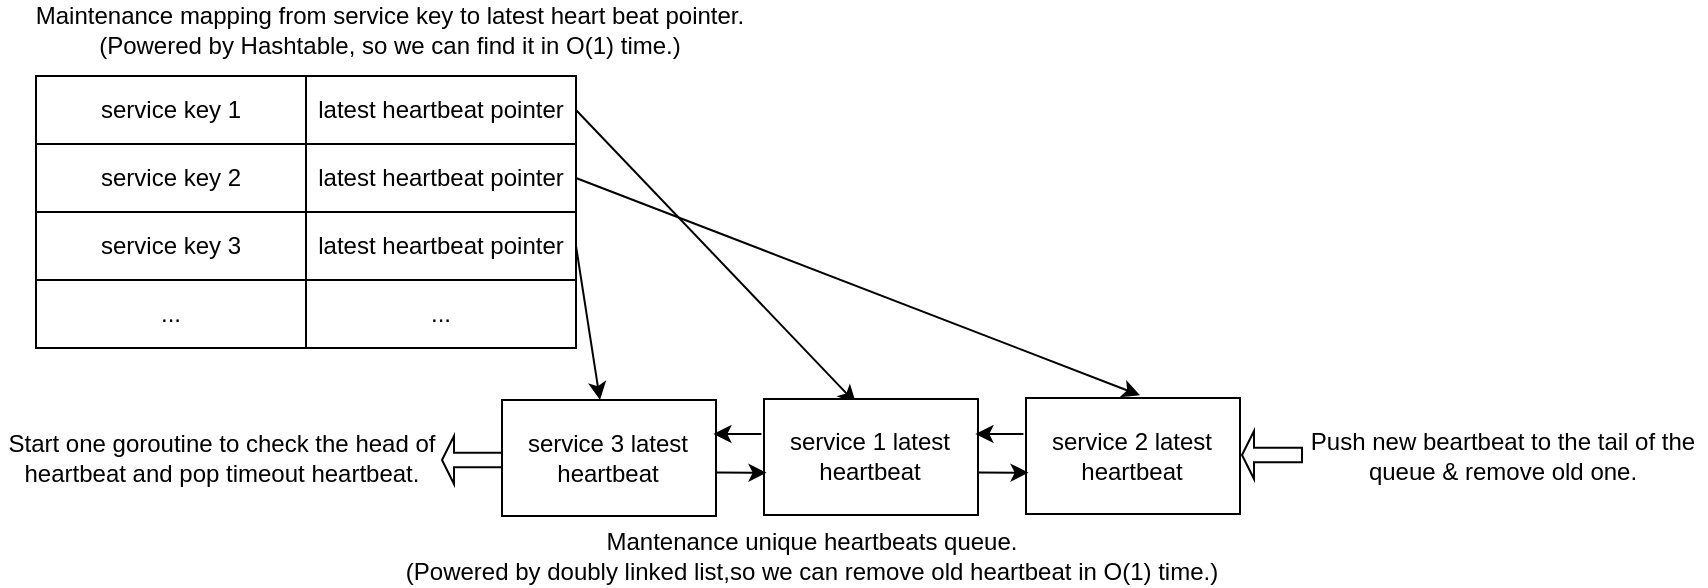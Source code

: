 <mxfile>
    <diagram id="SmKWZeOlkfU7Dyu4ne95" name="Page-1">
        <mxGraphModel dx="820" dy="1019" grid="1" gridSize="10" guides="1" tooltips="1" connect="1" arrows="1" fold="1" page="1" pageScale="1" pageWidth="827" pageHeight="1169" math="0" shadow="0">
            <root>
                <mxCell id="0"/>
                <mxCell id="1" parent="0"/>
                <mxCell id="27" value="Maintenance mapping from service key to latest heart beat pointer. &lt;br&gt;(Powered by Hashtable, so we can find it in O(1) time.)" style="text;html=1;strokeColor=none;fillColor=none;align=center;verticalAlign=middle;whiteSpace=wrap;rounded=0;" parent="1" vertex="1">
                    <mxGeometry x="19" y="292" width="390" height="30" as="geometry"/>
                </mxCell>
                <mxCell id="28" value="Mantenance unique heartbeats queue.&lt;br&gt;(Powered by doubly linked list,so we can remove old heartbeat in O(1) time.)" style="text;html=1;strokeColor=none;fillColor=none;align=center;verticalAlign=middle;whiteSpace=wrap;rounded=0;" parent="1" vertex="1">
                    <mxGeometry x="80" y="555" width="690" height="30" as="geometry"/>
                </mxCell>
                <mxCell id="31" value="" style="verticalLabelPosition=bottom;verticalAlign=top;html=1;shape=mxgraph.basic.rect;fillColor2=none;strokeWidth=1;size=20;indent=5;" parent="1" vertex="1">
                    <mxGeometry x="270" y="492" width="107" height="58" as="geometry"/>
                </mxCell>
                <mxCell id="45" value="" style="shape=table;html=1;whiteSpace=wrap;startSize=0;container=1;collapsible=0;childLayout=tableLayout;" parent="1" vertex="1">
                    <mxGeometry x="37" y="330" width="270" height="136" as="geometry"/>
                </mxCell>
                <mxCell id="61" style="shape=partialRectangle;html=1;whiteSpace=wrap;collapsible=0;dropTarget=0;pointerEvents=0;fillColor=none;top=0;left=0;bottom=0;right=0;points=[[0,0.5],[1,0.5]];portConstraint=eastwest;" parent="45" vertex="1">
                    <mxGeometry width="270" height="34" as="geometry"/>
                </mxCell>
                <mxCell id="62" value="service key 1" style="shape=partialRectangle;html=1;whiteSpace=wrap;connectable=0;fillColor=none;top=0;left=0;bottom=0;right=0;overflow=hidden;pointerEvents=1;" parent="61" vertex="1">
                    <mxGeometry width="135" height="34" as="geometry">
                        <mxRectangle width="135" height="34" as="alternateBounds"/>
                    </mxGeometry>
                </mxCell>
                <mxCell id="63" value="latest heartbeat pointer" style="shape=partialRectangle;html=1;whiteSpace=wrap;connectable=0;fillColor=none;top=0;left=0;bottom=0;right=0;overflow=hidden;pointerEvents=1;" parent="61" vertex="1">
                    <mxGeometry x="135" width="135" height="34" as="geometry">
                        <mxRectangle width="135" height="34" as="alternateBounds"/>
                    </mxGeometry>
                </mxCell>
                <mxCell id="58" style="shape=partialRectangle;html=1;whiteSpace=wrap;collapsible=0;dropTarget=0;pointerEvents=0;fillColor=none;top=0;left=0;bottom=0;right=0;points=[[0,0.5],[1,0.5]];portConstraint=eastwest;" parent="45" vertex="1">
                    <mxGeometry y="34" width="270" height="34" as="geometry"/>
                </mxCell>
                <mxCell id="59" value="&lt;span&gt;service key 2&lt;/span&gt;" style="shape=partialRectangle;html=1;whiteSpace=wrap;connectable=0;fillColor=none;top=0;left=0;bottom=0;right=0;overflow=hidden;pointerEvents=1;" parent="58" vertex="1">
                    <mxGeometry width="135" height="34" as="geometry">
                        <mxRectangle width="135" height="34" as="alternateBounds"/>
                    </mxGeometry>
                </mxCell>
                <mxCell id="60" value="&lt;span&gt;latest heartbeat pointer&lt;/span&gt;" style="shape=partialRectangle;html=1;whiteSpace=wrap;connectable=0;fillColor=none;top=0;left=0;bottom=0;right=0;overflow=hidden;pointerEvents=1;" parent="58" vertex="1">
                    <mxGeometry x="135" width="135" height="34" as="geometry">
                        <mxRectangle width="135" height="34" as="alternateBounds"/>
                    </mxGeometry>
                </mxCell>
                <mxCell id="46" value="" style="shape=partialRectangle;html=1;whiteSpace=wrap;collapsible=0;dropTarget=0;pointerEvents=0;fillColor=none;top=0;left=0;bottom=0;right=0;points=[[0,0.5],[1,0.5]];portConstraint=eastwest;" parent="45" vertex="1">
                    <mxGeometry y="68" width="270" height="34" as="geometry"/>
                </mxCell>
                <mxCell id="47" value="&lt;span&gt;service key 3&lt;/span&gt;" style="shape=partialRectangle;html=1;whiteSpace=wrap;connectable=0;fillColor=none;top=0;left=0;bottom=0;right=0;overflow=hidden;pointerEvents=1;" parent="46" vertex="1">
                    <mxGeometry width="135" height="34" as="geometry">
                        <mxRectangle width="135" height="34" as="alternateBounds"/>
                    </mxGeometry>
                </mxCell>
                <mxCell id="48" value="&lt;span&gt;latest heartbeat pointer&lt;/span&gt;" style="shape=partialRectangle;html=1;whiteSpace=wrap;connectable=0;fillColor=none;top=0;left=0;bottom=0;right=0;overflow=hidden;pointerEvents=1;" parent="46" vertex="1">
                    <mxGeometry x="135" width="135" height="34" as="geometry">
                        <mxRectangle width="135" height="34" as="alternateBounds"/>
                    </mxGeometry>
                </mxCell>
                <mxCell id="54" value="" style="shape=partialRectangle;html=1;whiteSpace=wrap;collapsible=0;dropTarget=0;pointerEvents=0;fillColor=none;top=0;left=0;bottom=0;right=0;points=[[0,0.5],[1,0.5]];portConstraint=eastwest;" parent="45" vertex="1">
                    <mxGeometry y="102" width="270" height="34" as="geometry"/>
                </mxCell>
                <mxCell id="55" value="..." style="shape=partialRectangle;html=1;whiteSpace=wrap;connectable=0;fillColor=none;top=0;left=0;bottom=0;right=0;overflow=hidden;pointerEvents=1;" parent="54" vertex="1">
                    <mxGeometry width="135" height="34" as="geometry">
                        <mxRectangle width="135" height="34" as="alternateBounds"/>
                    </mxGeometry>
                </mxCell>
                <mxCell id="56" value="..." style="shape=partialRectangle;html=1;whiteSpace=wrap;connectable=0;fillColor=none;top=0;left=0;bottom=0;right=0;overflow=hidden;pointerEvents=1;" parent="54" vertex="1">
                    <mxGeometry x="135" width="135" height="34" as="geometry">
                        <mxRectangle width="135" height="34" as="alternateBounds"/>
                    </mxGeometry>
                </mxCell>
                <mxCell id="66" value="Push new beartbeat to the tail of the queue &amp;amp; remove old one." style="text;html=1;strokeColor=none;fillColor=none;align=center;verticalAlign=middle;whiteSpace=wrap;rounded=0;" parent="1" vertex="1">
                    <mxGeometry x="669" y="501.5" width="203" height="37" as="geometry"/>
                </mxCell>
                <mxCell id="72" value="Start one goroutine to check the head of heartbeat and pop timeout heartbeat." style="text;html=1;strokeColor=none;fillColor=none;align=center;verticalAlign=middle;whiteSpace=wrap;rounded=0;" parent="1" vertex="1">
                    <mxGeometry x="20" y="506" width="220" height="30" as="geometry"/>
                </mxCell>
                <mxCell id="73" value="" style="shape=singleArrow;direction=west;whiteSpace=wrap;html=1;" parent="1" vertex="1">
                    <mxGeometry x="240" y="510" width="30" height="24" as="geometry"/>
                </mxCell>
                <mxCell id="76" value="" style="endArrow=classic;html=1;exitX=1;exitY=0.5;exitDx=0;exitDy=0;entryX=0.422;entryY=-0.085;entryDx=0;entryDy=0;entryPerimeter=0;" parent="1" source="61" target="85" edge="1">
                    <mxGeometry width="50" height="50" relative="1" as="geometry">
                        <mxPoint x="387" y="550" as="sourcePoint"/>
                        <mxPoint x="447" y="490" as="targetPoint"/>
                    </mxGeometry>
                </mxCell>
                <mxCell id="77" value="" style="endArrow=classic;html=1;exitX=1;exitY=0.5;exitDx=0;exitDy=0;entryX=0.533;entryY=-0.023;entryDx=0;entryDy=0;entryPerimeter=0;" parent="1" source="58" target="86" edge="1">
                    <mxGeometry width="50" height="50" relative="1" as="geometry">
                        <mxPoint x="317" y="357" as="sourcePoint"/>
                        <mxPoint x="547" y="430" as="targetPoint"/>
                    </mxGeometry>
                </mxCell>
                <mxCell id="78" value="" style="endArrow=classic;html=1;exitX=1;exitY=0.5;exitDx=0;exitDy=0;" parent="1" source="46" target="31" edge="1">
                    <mxGeometry width="50" height="50" relative="1" as="geometry">
                        <mxPoint x="317" y="391" as="sourcePoint"/>
                        <mxPoint x="573.64" y="579.68" as="targetPoint"/>
                    </mxGeometry>
                </mxCell>
                <mxCell id="79" value="service 3 latest heartbeat" style="text;html=1;strokeColor=none;fillColor=none;align=center;verticalAlign=middle;whiteSpace=wrap;rounded=0;" parent="1" vertex="1">
                    <mxGeometry x="278" y="498" width="90" height="45" as="geometry"/>
                </mxCell>
                <mxCell id="84" value="" style="verticalLabelPosition=bottom;verticalAlign=top;html=1;shape=mxgraph.basic.rect;fillColor2=none;strokeWidth=1;size=20;indent=5;" parent="1" vertex="1">
                    <mxGeometry x="401" y="491.5" width="107" height="58" as="geometry"/>
                </mxCell>
                <mxCell id="85" value="service 1 latest heartbeat" style="text;html=1;strokeColor=none;fillColor=none;align=center;verticalAlign=middle;whiteSpace=wrap;rounded=0;" parent="1" vertex="1">
                    <mxGeometry x="409" y="497.5" width="90" height="45" as="geometry"/>
                </mxCell>
                <mxCell id="86" value="" style="verticalLabelPosition=bottom;verticalAlign=top;html=1;shape=mxgraph.basic.rect;fillColor2=none;strokeWidth=1;size=20;indent=5;" parent="1" vertex="1">
                    <mxGeometry x="532" y="491" width="107" height="58" as="geometry"/>
                </mxCell>
                <mxCell id="87" value="service 2 latest heartbeat" style="text;html=1;strokeColor=none;fillColor=none;align=center;verticalAlign=middle;whiteSpace=wrap;rounded=0;" parent="1" vertex="1">
                    <mxGeometry x="540" y="497" width="90" height="45" as="geometry"/>
                </mxCell>
                <mxCell id="90" value="" style="shape=singleArrow;direction=west;whiteSpace=wrap;html=1;" parent="1" vertex="1">
                    <mxGeometry x="640" y="507.5" width="30" height="24" as="geometry"/>
                </mxCell>
                <mxCell id="91" value="" style="endArrow=classic;html=1;entryX=0.988;entryY=0.293;entryDx=0;entryDy=0;entryPerimeter=0;exitX=-0.012;exitY=0.302;exitDx=0;exitDy=0;exitPerimeter=0;" parent="1" source="84" target="31" edge="1">
                    <mxGeometry width="50" height="50" relative="1" as="geometry">
                        <mxPoint x="197" y="650" as="sourcePoint"/>
                        <mxPoint x="247" y="600" as="targetPoint"/>
                    </mxGeometry>
                </mxCell>
                <mxCell id="92" value="" style="endArrow=classic;html=1;entryX=0.012;entryY=0.635;entryDx=0;entryDy=0;entryPerimeter=0;exitX=1;exitY=0.626;exitDx=0;exitDy=0;exitPerimeter=0;" parent="1" source="31" target="84" edge="1">
                    <mxGeometry width="50" height="50" relative="1" as="geometry">
                        <mxPoint x="409.716" y="519.016" as="sourcePoint"/>
                        <mxPoint x="385.716" y="518.994" as="targetPoint"/>
                    </mxGeometry>
                </mxCell>
                <mxCell id="100" value="" style="endArrow=classic;html=1;entryX=0.988;entryY=0.293;entryDx=0;entryDy=0;entryPerimeter=0;exitX=-0.012;exitY=0.302;exitDx=0;exitDy=0;exitPerimeter=0;" parent="1" edge="1">
                    <mxGeometry width="50" height="50" relative="1" as="geometry">
                        <mxPoint x="530.716" y="509.016" as="sourcePoint"/>
                        <mxPoint x="506.716" y="508.994" as="targetPoint"/>
                    </mxGeometry>
                </mxCell>
                <mxCell id="101" value="" style="endArrow=classic;html=1;entryX=0.012;entryY=0.635;entryDx=0;entryDy=0;entryPerimeter=0;exitX=1;exitY=0.626;exitDx=0;exitDy=0;exitPerimeter=0;" parent="1" edge="1">
                    <mxGeometry width="50" height="50" relative="1" as="geometry">
                        <mxPoint x="508" y="528.308" as="sourcePoint"/>
                        <mxPoint x="533.284" y="528.33" as="targetPoint"/>
                    </mxGeometry>
                </mxCell>
            </root>
        </mxGraphModel>
    </diagram>
</mxfile>